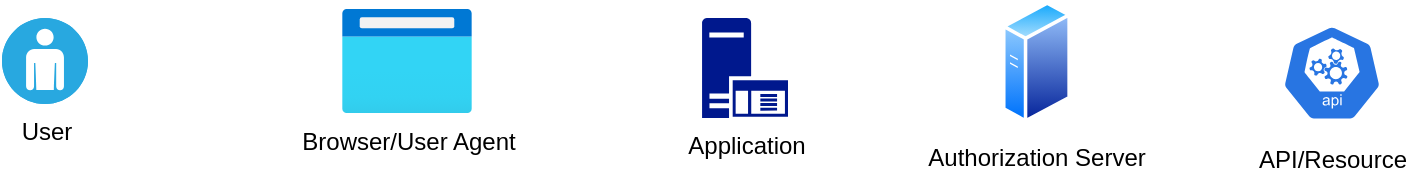 <mxfile version="20.7.4" type="github">
  <diagram id="ZOhDfLXixhubRIHauUHK" name="Page-1">
    <mxGraphModel dx="1434" dy="804" grid="1" gridSize="10" guides="1" tooltips="1" connect="1" arrows="1" fold="1" page="1" pageScale="1" pageWidth="850" pageHeight="1100" math="0" shadow="0">
      <root>
        <mxCell id="0" />
        <mxCell id="1" parent="0" />
        <mxCell id="moa5sXq4kgvNCL831_qg-3" value="Browser/User Agent" style="aspect=fixed;html=1;points=[];align=center;image;fontSize=12;image=img/lib/azure2/general/Browser.svg;" vertex="1" parent="1">
          <mxGeometry x="220" y="178.5" width="65" height="52" as="geometry" />
        </mxCell>
        <mxCell id="moa5sXq4kgvNCL831_qg-5" value="User" style="fillColor=#28A8E0;verticalLabelPosition=bottom;sketch=0;html=1;strokeColor=#ffffff;verticalAlign=top;align=center;points=[[0.145,0.145,0],[0.5,0,0],[0.855,0.145,0],[1,0.5,0],[0.855,0.855,0],[0.5,1,0],[0.145,0.855,0],[0,0.5,0]];pointerEvents=1;shape=mxgraph.cisco_safe.compositeIcon;bgIcon=ellipse;resIcon=mxgraph.cisco_safe.capability.user;" vertex="1" parent="1">
          <mxGeometry x="50" y="183" width="43" height="43" as="geometry" />
        </mxCell>
        <mxCell id="moa5sXq4kgvNCL831_qg-6" value="Application" style="sketch=0;aspect=fixed;pointerEvents=1;shadow=0;dashed=0;html=1;strokeColor=none;labelPosition=center;verticalLabelPosition=bottom;verticalAlign=top;align=center;fillColor=#00188D;shape=mxgraph.mscae.enterprise.application_server" vertex="1" parent="1">
          <mxGeometry x="400" y="183" width="43" height="50" as="geometry" />
        </mxCell>
        <mxCell id="moa5sXq4kgvNCL831_qg-8" value="Authorization Server" style="aspect=fixed;perimeter=ellipsePerimeter;html=1;align=center;shadow=0;dashed=0;spacingTop=3;image;image=img/lib/active_directory/generic_server.svg;" vertex="1" parent="1">
          <mxGeometry x="550" y="174.25" width="34.44" height="61.5" as="geometry" />
        </mxCell>
        <mxCell id="moa5sXq4kgvNCL831_qg-9" value="API/Resource" style="sketch=0;html=1;dashed=0;whitespace=wrap;fillColor=#2875E2;strokeColor=#ffffff;points=[[0.005,0.63,0],[0.1,0.2,0],[0.9,0.2,0],[0.5,0,0],[0.995,0.63,0],[0.72,0.99,0],[0.5,1,0],[0.28,0.99,0]];verticalLabelPosition=bottom;align=center;verticalAlign=top;shape=mxgraph.kubernetes.icon;prIcon=api" vertex="1" parent="1">
          <mxGeometry x="690" y="181" width="50" height="59" as="geometry" />
        </mxCell>
      </root>
    </mxGraphModel>
  </diagram>
</mxfile>
